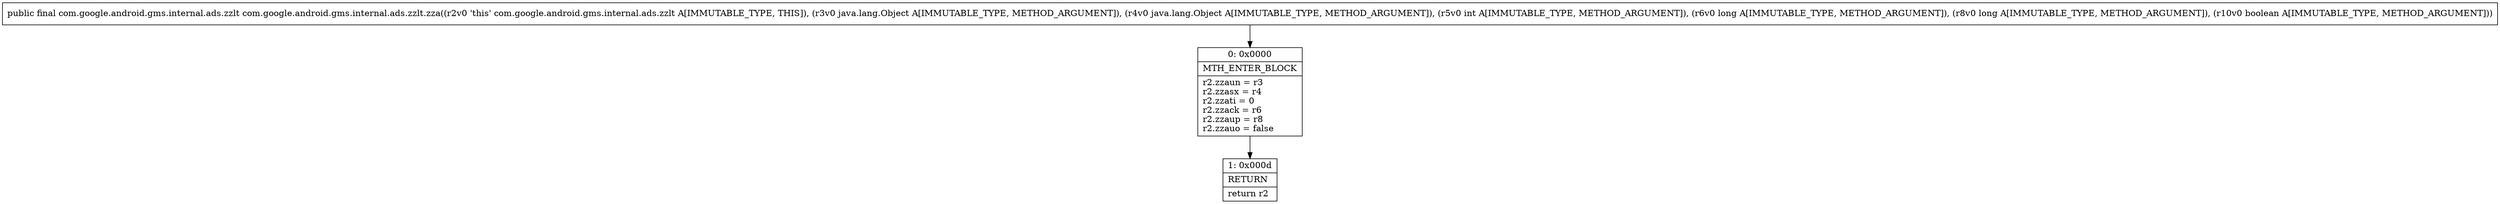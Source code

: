 digraph "CFG forcom.google.android.gms.internal.ads.zzlt.zza(Ljava\/lang\/Object;Ljava\/lang\/Object;IJJZ)Lcom\/google\/android\/gms\/internal\/ads\/zzlt;" {
Node_0 [shape=record,label="{0\:\ 0x0000|MTH_ENTER_BLOCK\l|r2.zzaun = r3\lr2.zzasx = r4\lr2.zzati = 0\lr2.zzack = r6\lr2.zzaup = r8\lr2.zzauo = false\l}"];
Node_1 [shape=record,label="{1\:\ 0x000d|RETURN\l|return r2\l}"];
MethodNode[shape=record,label="{public final com.google.android.gms.internal.ads.zzlt com.google.android.gms.internal.ads.zzlt.zza((r2v0 'this' com.google.android.gms.internal.ads.zzlt A[IMMUTABLE_TYPE, THIS]), (r3v0 java.lang.Object A[IMMUTABLE_TYPE, METHOD_ARGUMENT]), (r4v0 java.lang.Object A[IMMUTABLE_TYPE, METHOD_ARGUMENT]), (r5v0 int A[IMMUTABLE_TYPE, METHOD_ARGUMENT]), (r6v0 long A[IMMUTABLE_TYPE, METHOD_ARGUMENT]), (r8v0 long A[IMMUTABLE_TYPE, METHOD_ARGUMENT]), (r10v0 boolean A[IMMUTABLE_TYPE, METHOD_ARGUMENT])) }"];
MethodNode -> Node_0;
Node_0 -> Node_1;
}

